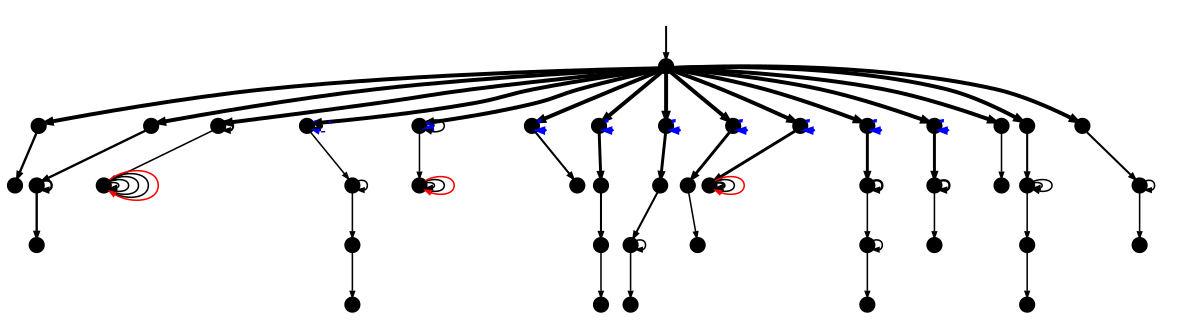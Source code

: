 digraph model {
  orientation = portrait;
  graph [ rankdir = "TB", ranksep="0.1", nodesep="0.05", size="8!" ];
  node [ fontname = "Helvetica", fontsize="6.0", shape="point", margin="0.01", height="0.1", width="0.5" ];
  edge [ fontname = "Helvetica", arrowsize=".3", arrowhead="normal", fontsize="6.0", margin="0.05" ];
None [shape=none, style=invis, width=0.1, height=0.1]
None->0
{rank = source; None}
0->1[penwidth="2.0043213737826426",label = "  "];1->2[penwidth="1.2041199826559248",label = "  "];0->3[penwidth="2.0043213737826426",label = "  "];3->4[penwidth="1.2041199826559248",label = "  "];4->4[penwidth="1.2041199826559248",label = "  "];4->5[penwidth="1.2041199826559248",label = "  "];0->6[penwidth="2.0043213737826426",label = "  "];6->6[penwidth="1.0413926851582251",label = "  "];6->7[penwidth="0.7781512503836436",label = "  "];7->7[penwidth="0.7781512503836436",label = "  "];7->7[penwidth="0.7781512503836436",label = "  "];7->7[penwidth="0.7781512503836436",label = "  "];7->7[penwidth="0.7781512503836436",label = "  "];7->7[color=red,penwidth="0.7781512503836436",label = "  "];0->8[penwidth="2.0043213737826426",label = "  "];8->8[penwidth="1.0413926851582251",label = "  "];8->8[style=dotted, color=blue,penwidth="0.7781512503836436",label = "  "];8->9[penwidth="0.7781512503836436",label = "  "];9->9[penwidth="0.7781512503836436",label = "  "];9->10[penwidth="0.7781512503836436",label = "  "];10->11[penwidth="0.7781512503836436",label = "  "];0->12[penwidth="2.0043213737826426",label = "  "];12->12[style=dotted, color=blue,penwidth="1.662757831681574",label = "  "];12->12[penwidth="0.7781512503836436",label = "  "];12->13[penwidth="0.7781512503836436",label = "  "];13->13[penwidth="0.7781512503836436",label = "  "];13->13[penwidth="0.7781512503836436",label = "  "];13->13[color=red,penwidth="0.7781512503836436",label = "  "];0->14[penwidth="2.0043213737826426",label = "  "];14->14[style=dotted, color=blue,penwidth="1.662757831681574",label = "  "];14->15[penwidth="1.0413926851582251",label = "  "];0->16[penwidth="2.0043213737826426",label = "  "];16->16[style=dotted, color=blue,penwidth="1.662757831681574",label = "  "];16->17[penwidth="1.4913616938342726",label = "  "];17->18[penwidth="1.0413926851582251",label = "  "];18->19[penwidth="0.7781512503836436",label = "  "];0->20[penwidth="2.0043213737826426",label = "  "];20->20[style=dotted, color=blue,penwidth="1.662757831681574",label = "  "];20->21[penwidth="1.4913616938342726",label = "  "];21->22[penwidth="1.0413926851582251",label = "  "];22->22[penwidth="0.7781512503836436",label = "  "];22->23[penwidth="0.7781512503836436",label = "  "];0->24[penwidth="2.0043213737826426",label = "  "];24->24[style=dotted, color=blue,penwidth="1.662757831681574",label = "  "];24->25[penwidth="1.4913616938342726",label = "  "];25->26[penwidth="0.7781512503836436",label = "  "];0->27[penwidth="2.0043213737826426",label = "  "];27->27[style=dotted, color=blue,penwidth="1.662757831681574",label = "  "];27->28[penwidth="1.4913616938342726",label = "  "];28->28[penwidth="1.2041199826559248",label = "  "];28->28[penwidth="0.7781512503836436",label = "  "];28->28[color=red,penwidth="0.7781512503836436",label = "  "];0->29[penwidth="2.0043213737826426",label = "  "];29->29[style=dotted, color=blue,penwidth="1.662757831681574",label = "  "];29->30[penwidth="1.4913616938342726",label = "  "];30->30[penwidth="1.2041199826559248",label = "  "];30->31[penwidth="0.7781512503836436",label = "  "];31->31[penwidth="0.7781512503836436",label = "  "];31->32[penwidth="0.7781512503836436",label = "  "];0->33[penwidth="2.0043213737826426",label = "  "];33->33[style=dotted, color=blue,penwidth="1.662757831681574",label = "  "];33->34[penwidth="1.4913616938342726",label = "  "];34->34[penwidth="1.2041199826559248",label = "  "];34->35[penwidth="0.7781512503836436",label = "  "];0->36[penwidth="2.0043213737826426",label = "  "];36->37[penwidth="0.7781512503836436",label = "  "];0->38[penwidth="2.0043213737826426",label = "  "];38->39[penwidth="1.0413926851582251",label = "  "];39->39[penwidth="0.7781512503836436",label = "  "];39->39[penwidth="0.7781512503836436",label = "  "];39->40[penwidth="0.7781512503836436",label = "  "];40->41[penwidth="0.7781512503836436",label = "  "];0->42[penwidth="2.0043213737826426",label = "  "];42->43[penwidth="1.0413926851582251",label = "  "];43->43[penwidth="0.7781512503836436",label = "  "];43->44[penwidth="0.7781512503836436",label = "  "];}
